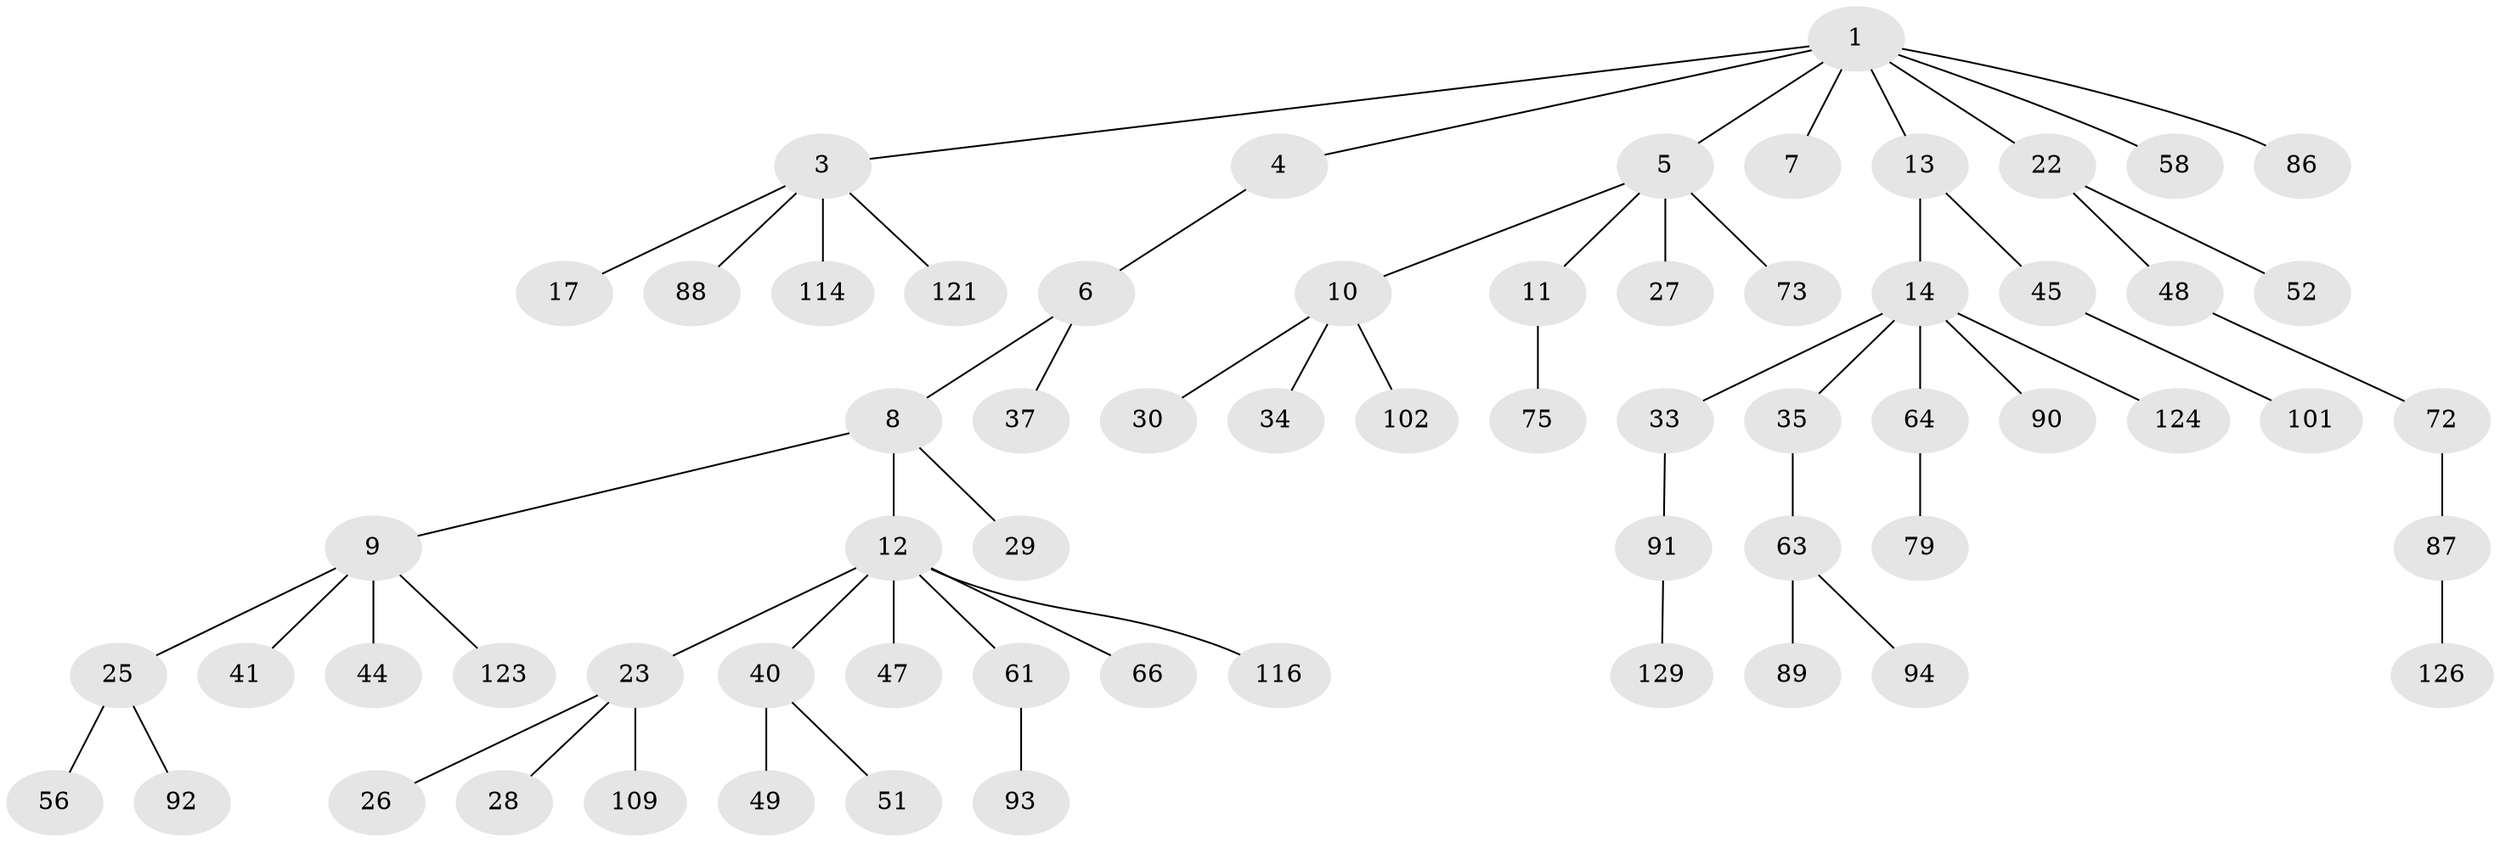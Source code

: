 // original degree distribution, {6: 0.015503875968992248, 4: 0.12403100775193798, 5: 0.031007751937984496, 1: 0.5038759689922481, 3: 0.08527131782945736, 2: 0.24031007751937986}
// Generated by graph-tools (version 1.1) at 2025/15/03/09/25 04:15:38]
// undirected, 64 vertices, 63 edges
graph export_dot {
graph [start="1"]
  node [color=gray90,style=filled];
  1 [super="+2"];
  3 [super="+21+59"];
  4 [super="+67+99+106"];
  5 [super="+97"];
  6 [super="+39"];
  7;
  8;
  9;
  10 [super="+19"];
  11 [super="+65"];
  12 [super="+15+20+55"];
  13 [super="+18+74"];
  14 [super="+128+32+16"];
  17 [super="+112+120"];
  22 [super="+42+57"];
  23;
  25 [super="+104"];
  26 [super="+46"];
  27;
  28 [super="+115"];
  29;
  30;
  33 [super="+83"];
  34 [super="+38+127+69"];
  35 [super="+98"];
  37;
  40 [super="+110+119"];
  41;
  44 [super="+68"];
  45;
  47;
  48 [super="+71+78"];
  49;
  51;
  52 [super="+62"];
  56 [super="+77"];
  58;
  61;
  63 [super="+80"];
  64;
  66;
  72 [super="+84"];
  73 [super="+85"];
  75 [super="+100"];
  79;
  86;
  87;
  88;
  89;
  90 [super="+108"];
  91;
  92;
  93;
  94 [super="+113"];
  101;
  102;
  109;
  114;
  116;
  121;
  123;
  124;
  126;
  129;
  1 -- 5;
  1 -- 13;
  1 -- 22;
  1 -- 58;
  1 -- 86;
  1 -- 3;
  1 -- 4;
  1 -- 7;
  3 -- 17;
  3 -- 88;
  3 -- 121;
  3 -- 114;
  4 -- 6;
  5 -- 10;
  5 -- 11;
  5 -- 27;
  5 -- 73;
  6 -- 8;
  6 -- 37;
  8 -- 9;
  8 -- 12;
  8 -- 29;
  9 -- 25;
  9 -- 41;
  9 -- 44;
  9 -- 123;
  10 -- 102;
  10 -- 34;
  10 -- 30;
  11 -- 75;
  12 -- 23;
  12 -- 47;
  12 -- 66;
  12 -- 116;
  12 -- 40;
  12 -- 61;
  13 -- 14;
  13 -- 45;
  14 -- 64;
  14 -- 33;
  14 -- 35;
  14 -- 90;
  14 -- 124;
  22 -- 48;
  22 -- 52;
  23 -- 26;
  23 -- 28;
  23 -- 109;
  25 -- 56;
  25 -- 92;
  33 -- 91;
  35 -- 63;
  40 -- 49;
  40 -- 51;
  45 -- 101;
  48 -- 72;
  61 -- 93;
  63 -- 89;
  63 -- 94;
  64 -- 79;
  72 -- 87;
  87 -- 126;
  91 -- 129;
}
